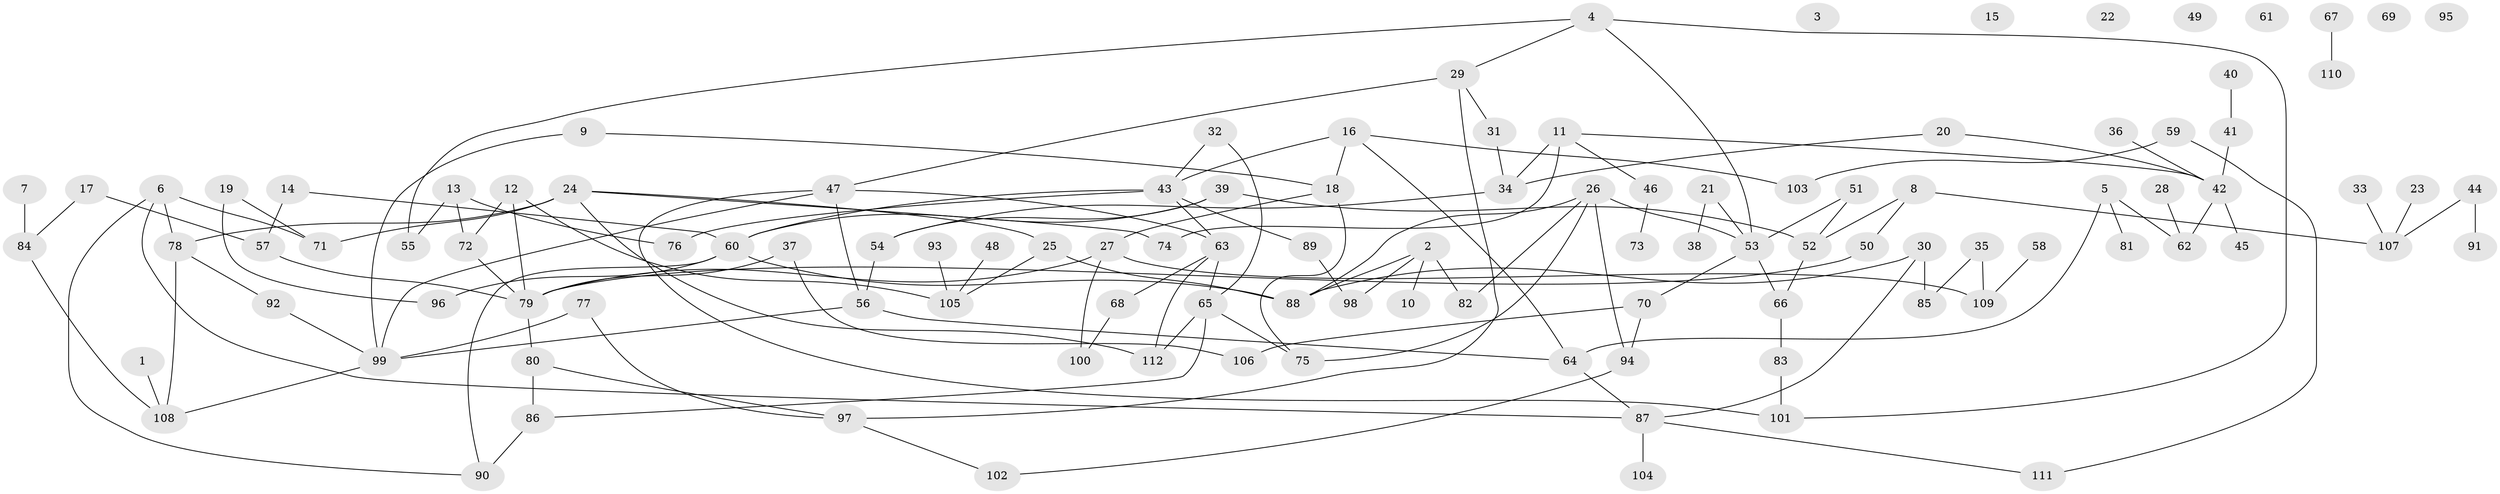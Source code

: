 // coarse degree distribution, {2: 0.19230769230769232, 5: 0.15384615384615385, 1: 0.2692307692307692, 8: 0.07692307692307693, 4: 0.07692307692307693, 3: 0.11538461538461539, 9: 0.038461538461538464, 6: 0.038461538461538464, 7: 0.038461538461538464}
// Generated by graph-tools (version 1.1) at 2025/35/03/04/25 23:35:52]
// undirected, 112 vertices, 147 edges
graph export_dot {
  node [color=gray90,style=filled];
  1;
  2;
  3;
  4;
  5;
  6;
  7;
  8;
  9;
  10;
  11;
  12;
  13;
  14;
  15;
  16;
  17;
  18;
  19;
  20;
  21;
  22;
  23;
  24;
  25;
  26;
  27;
  28;
  29;
  30;
  31;
  32;
  33;
  34;
  35;
  36;
  37;
  38;
  39;
  40;
  41;
  42;
  43;
  44;
  45;
  46;
  47;
  48;
  49;
  50;
  51;
  52;
  53;
  54;
  55;
  56;
  57;
  58;
  59;
  60;
  61;
  62;
  63;
  64;
  65;
  66;
  67;
  68;
  69;
  70;
  71;
  72;
  73;
  74;
  75;
  76;
  77;
  78;
  79;
  80;
  81;
  82;
  83;
  84;
  85;
  86;
  87;
  88;
  89;
  90;
  91;
  92;
  93;
  94;
  95;
  96;
  97;
  98;
  99;
  100;
  101;
  102;
  103;
  104;
  105;
  106;
  107;
  108;
  109;
  110;
  111;
  112;
  1 -- 108;
  2 -- 10;
  2 -- 82;
  2 -- 88;
  2 -- 98;
  4 -- 29;
  4 -- 53;
  4 -- 55;
  4 -- 101;
  5 -- 62;
  5 -- 64;
  5 -- 81;
  6 -- 71;
  6 -- 78;
  6 -- 87;
  6 -- 90;
  7 -- 84;
  8 -- 50;
  8 -- 52;
  8 -- 107;
  9 -- 18;
  9 -- 99;
  11 -- 34;
  11 -- 42;
  11 -- 46;
  11 -- 74;
  12 -- 72;
  12 -- 79;
  12 -- 105;
  13 -- 55;
  13 -- 72;
  13 -- 76;
  14 -- 57;
  14 -- 60;
  16 -- 18;
  16 -- 43;
  16 -- 64;
  16 -- 103;
  17 -- 57;
  17 -- 84;
  18 -- 27;
  18 -- 75;
  19 -- 71;
  19 -- 96;
  20 -- 34;
  20 -- 42;
  21 -- 38;
  21 -- 53;
  23 -- 107;
  24 -- 25;
  24 -- 71;
  24 -- 74;
  24 -- 78;
  24 -- 112;
  25 -- 88;
  25 -- 105;
  26 -- 53;
  26 -- 75;
  26 -- 82;
  26 -- 88;
  26 -- 94;
  27 -- 79;
  27 -- 100;
  27 -- 109;
  28 -- 62;
  29 -- 31;
  29 -- 47;
  29 -- 97;
  30 -- 85;
  30 -- 87;
  30 -- 88;
  31 -- 34;
  32 -- 43;
  32 -- 65;
  33 -- 107;
  34 -- 54;
  35 -- 85;
  35 -- 109;
  36 -- 42;
  37 -- 79;
  37 -- 106;
  39 -- 52;
  39 -- 54;
  39 -- 60;
  40 -- 41;
  41 -- 42;
  42 -- 45;
  42 -- 62;
  43 -- 60;
  43 -- 63;
  43 -- 76;
  43 -- 89;
  44 -- 91;
  44 -- 107;
  46 -- 73;
  47 -- 56;
  47 -- 63;
  47 -- 99;
  47 -- 101;
  48 -- 105;
  50 -- 79;
  51 -- 52;
  51 -- 53;
  52 -- 66;
  53 -- 66;
  53 -- 70;
  54 -- 56;
  56 -- 64;
  56 -- 99;
  57 -- 79;
  58 -- 109;
  59 -- 103;
  59 -- 111;
  60 -- 88;
  60 -- 90;
  60 -- 96;
  63 -- 65;
  63 -- 68;
  63 -- 112;
  64 -- 87;
  65 -- 75;
  65 -- 86;
  65 -- 112;
  66 -- 83;
  67 -- 110;
  68 -- 100;
  70 -- 94;
  70 -- 106;
  72 -- 79;
  77 -- 97;
  77 -- 99;
  78 -- 92;
  78 -- 108;
  79 -- 80;
  80 -- 86;
  80 -- 97;
  83 -- 101;
  84 -- 108;
  86 -- 90;
  87 -- 104;
  87 -- 111;
  89 -- 98;
  92 -- 99;
  93 -- 105;
  94 -- 102;
  97 -- 102;
  99 -- 108;
}

